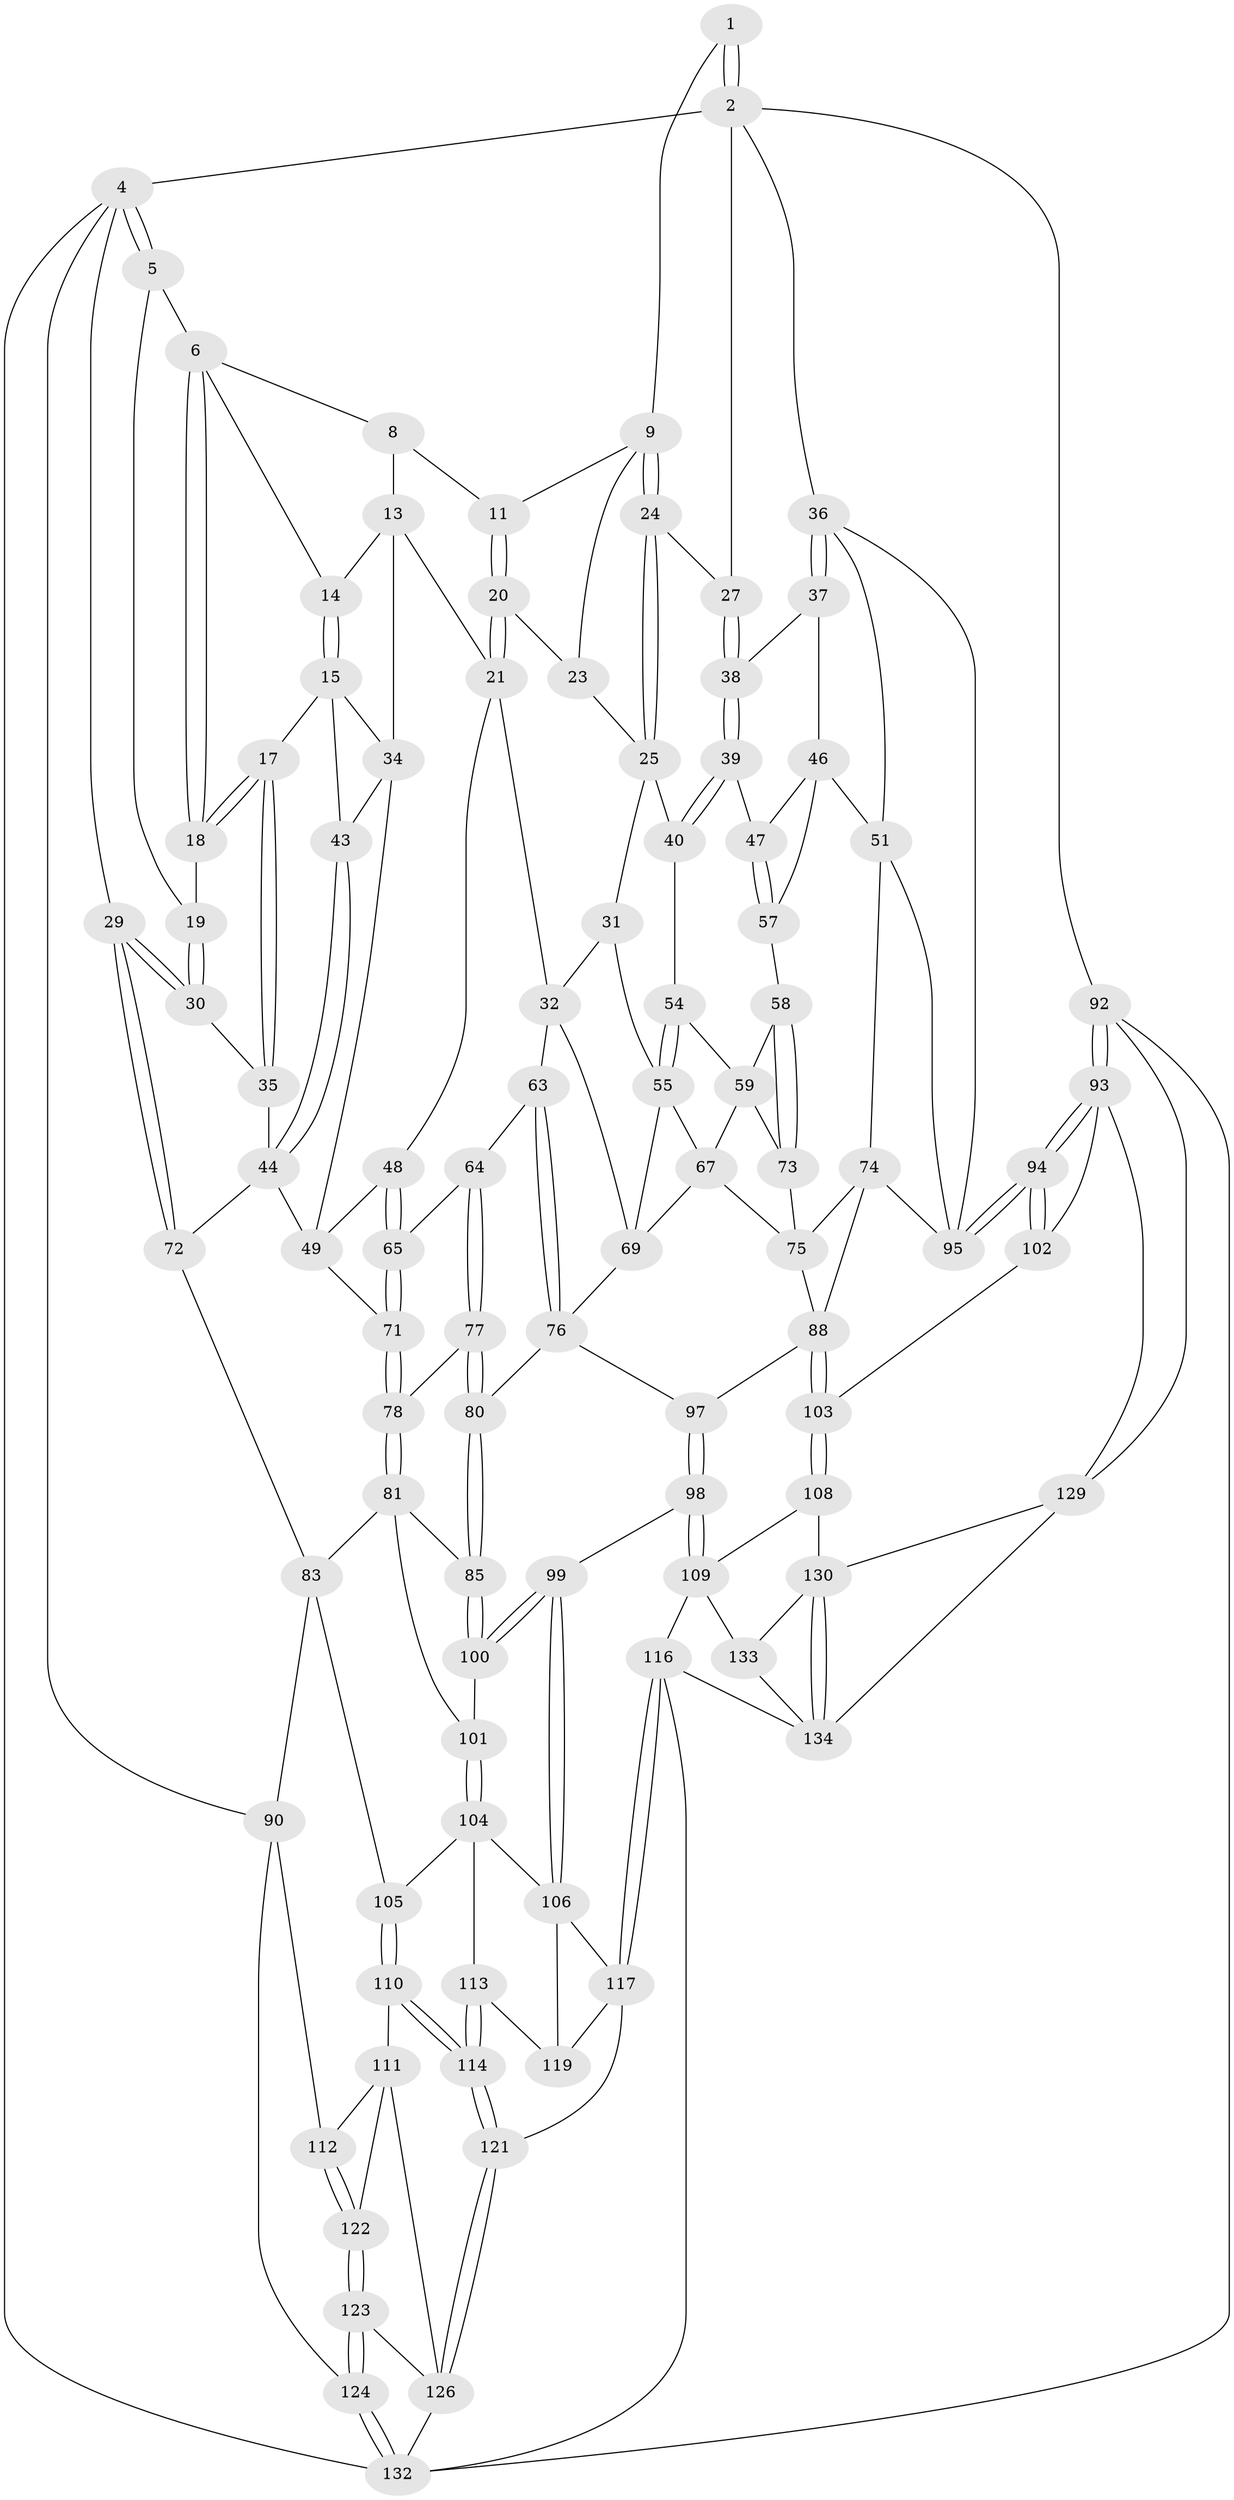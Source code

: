 // Generated by graph-tools (version 1.1) at 2025/52/02/27/25 19:52:39]
// undirected, 96 vertices, 217 edges
graph export_dot {
graph [start="1"]
  node [color=gray90,style=filled];
  1 [pos="+0.5970446700069182+0"];
  2 [pos="+1+0",super="+3"];
  4 [pos="+0+0",super="+28"];
  5 [pos="+0.11943593190178846+0"];
  6 [pos="+0.13587117466485257+0",super="+7"];
  8 [pos="+0.5808434522594503+0",super="+12"];
  9 [pos="+0.6556399006974158+0.04009338769923939",super="+10"];
  11 [pos="+0.5024783174629003+0.07920978725716846"];
  13 [pos="+0.39211622969087534+0.09765084965876651",super="+22"];
  14 [pos="+0.21171727562457884+0"];
  15 [pos="+0.2456871808661673+0.11348692253526946",super="+16"];
  17 [pos="+0.16036884107022278+0.16802669286992575"];
  18 [pos="+0.1418134251128881+0.14184010809695335"];
  19 [pos="+0.05344870655067084+0.118540014301942"];
  20 [pos="+0.5205735166725705+0.11593196258123037"];
  21 [pos="+0.3934826908339768+0.18031893508334831",super="+33"];
  23 [pos="+0.5264339035610486+0.12208200370716309"];
  24 [pos="+0.6934428765470617+0.12461756560717714"];
  25 [pos="+0.6719036570623927+0.16457160582468494",super="+26"];
  27 [pos="+0.7772317215392192+0.115695931586256"];
  29 [pos="+0+0.23022375343776436"];
  30 [pos="+0+0.2217254700730403"];
  31 [pos="+0.5374494021490964+0.23668530030344503"];
  32 [pos="+0.46929232329629156+0.2423571444682771",super="+62"];
  34 [pos="+0.3474899945551986+0.16354349790631834",super="+42"];
  35 [pos="+0.043317234929740656+0.24553857604483467"];
  36 [pos="+1+0.1309541942237834",super="+53"];
  37 [pos="+0.8568192147719451+0.17213651507440692"];
  38 [pos="+0.8479045020099145+0.17007297234318974"];
  39 [pos="+0.7913717945356666+0.2498583861856315"];
  40 [pos="+0.7789812816579266+0.25423565869286324",super="+41"];
  43 [pos="+0.21833096224657367+0.24618007209128903"];
  44 [pos="+0.17537362456010377+0.3475487655946223",super="+45"];
  46 [pos="+0.8588263621351435+0.24480071851437296",super="+50"];
  47 [pos="+0.8193883634178296+0.2711348269626042"];
  48 [pos="+0.3851252220713324+0.2799383256303391"];
  49 [pos="+0.31462556476601555+0.28125911161638856",super="+61"];
  51 [pos="+1+0.3669434201115934",super="+52"];
  54 [pos="+0.6860136825851395+0.27959008145163844",super="+60"];
  55 [pos="+0.6809622149083746+0.29304170405845925",super="+56"];
  57 [pos="+0.8470847746346128+0.3193853428256606"];
  58 [pos="+0.8414891705115864+0.321960634125874"];
  59 [pos="+0.7696954711689299+0.30527991400587917",super="+66"];
  63 [pos="+0.437359498270967+0.3685576792972662"];
  64 [pos="+0.40822304822934263+0.36904045601144775"];
  65 [pos="+0.3826139041219783+0.30458072910080225"];
  67 [pos="+0.6826164389687963+0.4324895014982623",super="+68"];
  69 [pos="+0.5912786295003605+0.39681821566105263",super="+70"];
  71 [pos="+0.29172579585342345+0.3785597377596104"];
  72 [pos="+0.1163270540141886+0.45344066031465424"];
  73 [pos="+0.7829806450676385+0.39890053245169865"];
  74 [pos="+0.8842102418999973+0.43149039447385074",super="+87"];
  75 [pos="+0.875828632037329+0.4308417228928103",super="+86"];
  76 [pos="+0.5309999687531255+0.47530106862861754",super="+79"];
  77 [pos="+0.38148432549451705+0.40703469071839965"];
  78 [pos="+0.31606135475202607+0.41147828661610747"];
  80 [pos="+0.47012128588625673+0.5301616265850402"];
  81 [pos="+0.2895064339302685+0.5499675649052614",super="+82"];
  83 [pos="+0.1922022649733433+0.5978079137855755",super="+84"];
  85 [pos="+0.456818365341257+0.5375776114478872"];
  88 [pos="+0.7906177787443757+0.6403055413750318",super="+89"];
  90 [pos="+0.04201847685503237+0.6050851377266424",super="+91"];
  92 [pos="+1+1"];
  93 [pos="+1+0.9953726672309565",super="+128"];
  94 [pos="+1+0.6897672391582005"];
  95 [pos="+1+0.5217904715773235",super="+96"];
  97 [pos="+0.5683488624563099+0.6300143810679164"];
  98 [pos="+0.5440780048290954+0.7262239234149509"];
  99 [pos="+0.5152581275389492+0.7408516985758735"];
  100 [pos="+0.4339494735861935+0.6188798916427156"];
  101 [pos="+0.3965004697338928+0.6802303741867456"];
  102 [pos="+0.8634996262955985+0.7396748243022332"];
  103 [pos="+0.8146740253039181+0.7211182279519034"];
  104 [pos="+0.4013621036795402+0.7361994081709753",super="+107"];
  105 [pos="+0.229699864570159+0.6570525154034346"];
  106 [pos="+0.5112777631104783+0.7437399199014527",super="+118"];
  108 [pos="+0.7577943677831172+0.7768675745760519"];
  109 [pos="+0.6796190578509989+0.8075060292200761",super="+115"];
  110 [pos="+0.2764061676187479+0.7881906667979129"];
  111 [pos="+0.2496072575188838+0.8067222596872613",super="+125"];
  112 [pos="+0.08582396998359025+0.7445997017694793"];
  113 [pos="+0.3715342169151649+0.7838356309143241"];
  114 [pos="+0.3403722448513851+0.8118924001681228"];
  116 [pos="+0.5743648789933244+0.9812578409554107",super="+137"];
  117 [pos="+0.5246912399760019+0.9369037610856767",super="+120"];
  119 [pos="+0.4390793918670252+0.8289484886534225"];
  121 [pos="+0.3549331361042577+0.9103961622116877"];
  122 [pos="+0.09863267765962015+0.836263630567704"];
  123 [pos="+0.09303695728314526+0.8719046278111237"];
  124 [pos="+0+1"];
  126 [pos="+0.24398549878779785+1",super="+127"];
  129 [pos="+0.9026980484960204+0.9040967986864917",super="+136"];
  130 [pos="+0.817671103941384+0.9409231152516684",super="+131"];
  132 [pos="+0+1",super="+138"];
  133 [pos="+0.7503013998011125+0.9361514696955203"];
  134 [pos="+0.8190979359349277+1",super="+135"];
  1 -- 2;
  1 -- 2;
  1 -- 9;
  2 -- 27;
  2 -- 4;
  2 -- 36;
  2 -- 92;
  4 -- 5;
  4 -- 5;
  4 -- 132;
  4 -- 29;
  4 -- 90;
  5 -- 6;
  5 -- 19;
  6 -- 18;
  6 -- 18;
  6 -- 8;
  6 -- 14;
  8 -- 11;
  8 -- 13;
  9 -- 24;
  9 -- 24;
  9 -- 11;
  9 -- 23;
  11 -- 20;
  11 -- 20;
  13 -- 14;
  13 -- 21;
  13 -- 34;
  14 -- 15;
  14 -- 15;
  15 -- 34;
  15 -- 17;
  15 -- 43;
  17 -- 18;
  17 -- 18;
  17 -- 35;
  17 -- 35;
  18 -- 19;
  19 -- 30;
  19 -- 30;
  20 -- 21;
  20 -- 21;
  20 -- 23;
  21 -- 32;
  21 -- 48;
  23 -- 25;
  24 -- 25;
  24 -- 25;
  24 -- 27;
  25 -- 31;
  25 -- 40;
  27 -- 38;
  27 -- 38;
  29 -- 30;
  29 -- 30;
  29 -- 72;
  29 -- 72;
  30 -- 35;
  31 -- 32;
  31 -- 55;
  32 -- 69;
  32 -- 63;
  34 -- 49;
  34 -- 43;
  35 -- 44;
  36 -- 37;
  36 -- 37;
  36 -- 95;
  36 -- 51;
  37 -- 38;
  37 -- 46;
  38 -- 39;
  38 -- 39;
  39 -- 40;
  39 -- 40;
  39 -- 47;
  40 -- 54 [weight=2];
  43 -- 44;
  43 -- 44;
  44 -- 49;
  44 -- 72;
  46 -- 47;
  46 -- 57;
  46 -- 51;
  47 -- 57;
  47 -- 57;
  48 -- 49;
  48 -- 65;
  48 -- 65;
  49 -- 71;
  51 -- 74;
  51 -- 95;
  54 -- 55;
  54 -- 55;
  54 -- 59;
  55 -- 67;
  55 -- 69;
  57 -- 58;
  58 -- 59;
  58 -- 73;
  58 -- 73;
  59 -- 73;
  59 -- 67;
  63 -- 64;
  63 -- 76;
  63 -- 76;
  64 -- 65;
  64 -- 77;
  64 -- 77;
  65 -- 71;
  65 -- 71;
  67 -- 69;
  67 -- 75;
  69 -- 76;
  71 -- 78;
  71 -- 78;
  72 -- 83;
  73 -- 75;
  74 -- 75;
  74 -- 88;
  74 -- 95;
  75 -- 88;
  76 -- 80;
  76 -- 97;
  77 -- 78;
  77 -- 80;
  77 -- 80;
  78 -- 81;
  78 -- 81;
  80 -- 85;
  80 -- 85;
  81 -- 85;
  81 -- 83;
  81 -- 101;
  83 -- 105;
  83 -- 90;
  85 -- 100;
  85 -- 100;
  88 -- 103;
  88 -- 103;
  88 -- 97;
  90 -- 112;
  90 -- 124;
  92 -- 93;
  92 -- 93;
  92 -- 132;
  92 -- 129;
  93 -- 94;
  93 -- 94;
  93 -- 129;
  93 -- 102;
  94 -- 95;
  94 -- 95;
  94 -- 102;
  94 -- 102;
  97 -- 98;
  97 -- 98;
  98 -- 99;
  98 -- 109;
  98 -- 109;
  99 -- 100;
  99 -- 100;
  99 -- 106;
  99 -- 106;
  100 -- 101;
  101 -- 104;
  101 -- 104;
  102 -- 103;
  103 -- 108;
  103 -- 108;
  104 -- 105;
  104 -- 113;
  104 -- 106;
  105 -- 110;
  105 -- 110;
  106 -- 117;
  106 -- 119;
  108 -- 109;
  108 -- 130;
  109 -- 116;
  109 -- 133;
  110 -- 111;
  110 -- 114;
  110 -- 114;
  111 -- 112;
  111 -- 122;
  111 -- 126;
  112 -- 122;
  112 -- 122;
  113 -- 114;
  113 -- 114;
  113 -- 119;
  114 -- 121;
  114 -- 121;
  116 -- 117;
  116 -- 117;
  116 -- 132;
  116 -- 134;
  117 -- 121;
  117 -- 119;
  121 -- 126;
  121 -- 126;
  122 -- 123;
  122 -- 123;
  123 -- 124;
  123 -- 124;
  123 -- 126;
  124 -- 132;
  124 -- 132;
  126 -- 132;
  129 -- 130;
  129 -- 134;
  130 -- 134;
  130 -- 134;
  130 -- 133;
  133 -- 134;
}
